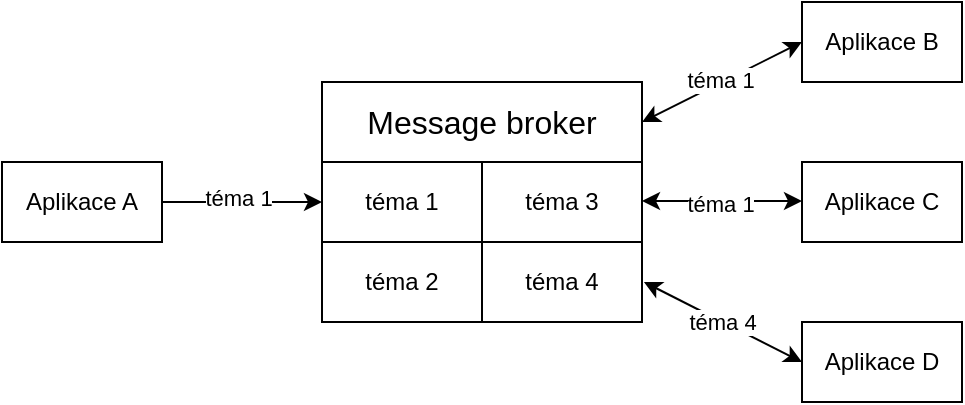 <mxfile version="14.4.3" type="github">
  <diagram id="Nb7U3mbtbcJnI9VTHwW9" name="Page-1">
    <mxGraphModel dx="2066" dy="1185" grid="1" gridSize="10" guides="1" tooltips="1" connect="1" arrows="1" fold="1" page="1" pageScale="1" pageWidth="827" pageHeight="1169" math="0" shadow="0">
      <root>
        <mxCell id="0" />
        <mxCell id="1" parent="0" />
        <mxCell id="sgqfJlQt-DCgGW_uSZip-1" value="&lt;font style=&quot;font-size: 16px&quot;&gt;Message&amp;nbsp;broker&lt;/font&gt;" style="rounded=0;whiteSpace=wrap;html=1;" vertex="1" parent="1">
          <mxGeometry x="240" y="200" width="160" height="40" as="geometry" />
        </mxCell>
        <mxCell id="sgqfJlQt-DCgGW_uSZip-3" value="Aplikace A" style="rounded=0;whiteSpace=wrap;html=1;" vertex="1" parent="1">
          <mxGeometry x="80" y="240" width="80" height="40" as="geometry" />
        </mxCell>
        <mxCell id="sgqfJlQt-DCgGW_uSZip-5" value="Aplikace B" style="rounded=0;whiteSpace=wrap;html=1;" vertex="1" parent="1">
          <mxGeometry x="480" y="160" width="80" height="40" as="geometry" />
        </mxCell>
        <mxCell id="sgqfJlQt-DCgGW_uSZip-6" value="Aplikace C" style="rounded=0;whiteSpace=wrap;html=1;" vertex="1" parent="1">
          <mxGeometry x="480" y="240" width="80" height="40" as="geometry" />
        </mxCell>
        <mxCell id="sgqfJlQt-DCgGW_uSZip-7" value="Aplikace D" style="rounded=0;whiteSpace=wrap;html=1;" vertex="1" parent="1">
          <mxGeometry x="480" y="320" width="80" height="40" as="geometry" />
        </mxCell>
        <mxCell id="sgqfJlQt-DCgGW_uSZip-11" value="" style="endArrow=classic;startArrow=classic;html=1;entryX=-0.008;entryY=0.167;entryDx=0;entryDy=0;entryPerimeter=0;" edge="1" parent="1">
          <mxGeometry width="50" height="50" relative="1" as="geometry">
            <mxPoint x="400.96" y="300" as="sourcePoint" />
            <mxPoint x="480" y="340.04" as="targetPoint" />
          </mxGeometry>
        </mxCell>
        <mxCell id="sgqfJlQt-DCgGW_uSZip-23" value="téma 4" style="edgeLabel;html=1;align=center;verticalAlign=middle;resizable=0;points=[];" vertex="1" connectable="0" parent="sgqfJlQt-DCgGW_uSZip-11">
          <mxGeometry x="0.192" y="2" relative="1" as="geometry">
            <mxPoint x="-9.14" y="-2.17" as="offset" />
          </mxGeometry>
        </mxCell>
        <mxCell id="sgqfJlQt-DCgGW_uSZip-12" value="" style="endArrow=classic;startArrow=classic;html=1;entryX=0;entryY=0.5;entryDx=0;entryDy=0;exitX=1;exitY=0.5;exitDx=0;exitDy=0;" edge="1" parent="1">
          <mxGeometry width="50" height="50" relative="1" as="geometry">
            <mxPoint x="400" y="220" as="sourcePoint" />
            <mxPoint x="480" y="180" as="targetPoint" />
          </mxGeometry>
        </mxCell>
        <mxCell id="sgqfJlQt-DCgGW_uSZip-21" value="téma 1" style="edgeLabel;html=1;align=center;verticalAlign=middle;resizable=0;points=[];" vertex="1" connectable="0" parent="sgqfJlQt-DCgGW_uSZip-12">
          <mxGeometry y="2" relative="1" as="geometry">
            <mxPoint as="offset" />
          </mxGeometry>
        </mxCell>
        <mxCell id="sgqfJlQt-DCgGW_uSZip-13" value="" style="endArrow=classic;startArrow=classic;html=1;entryX=0;entryY=0.5;entryDx=0;entryDy=0;" edge="1" parent="1">
          <mxGeometry width="50" height="50" relative="1" as="geometry">
            <mxPoint x="400" y="259.5" as="sourcePoint" />
            <mxPoint x="480" y="259.5" as="targetPoint" />
          </mxGeometry>
        </mxCell>
        <mxCell id="sgqfJlQt-DCgGW_uSZip-22" value="téma 1" style="edgeLabel;html=1;align=center;verticalAlign=middle;resizable=0;points=[];" vertex="1" connectable="0" parent="sgqfJlQt-DCgGW_uSZip-13">
          <mxGeometry x="-0.025" relative="1" as="geometry">
            <mxPoint y="1" as="offset" />
          </mxGeometry>
        </mxCell>
        <mxCell id="sgqfJlQt-DCgGW_uSZip-14" value="" style="endArrow=classic;html=1;entryX=0;entryY=0.5;entryDx=0;entryDy=0;" edge="1" parent="1" target="sgqfJlQt-DCgGW_uSZip-16">
          <mxGeometry width="50" height="50" relative="1" as="geometry">
            <mxPoint x="160" y="260" as="sourcePoint" />
            <mxPoint x="210" y="210" as="targetPoint" />
          </mxGeometry>
        </mxCell>
        <mxCell id="sgqfJlQt-DCgGW_uSZip-20" value="téma 1" style="edgeLabel;html=1;align=center;verticalAlign=middle;resizable=0;points=[];" vertex="1" connectable="0" parent="sgqfJlQt-DCgGW_uSZip-14">
          <mxGeometry x="-0.05" y="2" relative="1" as="geometry">
            <mxPoint as="offset" />
          </mxGeometry>
        </mxCell>
        <mxCell id="sgqfJlQt-DCgGW_uSZip-15" value="" style="rounded=0;whiteSpace=wrap;html=1;" vertex="1" parent="1">
          <mxGeometry x="240" y="240" width="160" height="80" as="geometry" />
        </mxCell>
        <mxCell id="sgqfJlQt-DCgGW_uSZip-16" value="téma 1" style="rounded=0;whiteSpace=wrap;html=1;" vertex="1" parent="1">
          <mxGeometry x="240" y="240" width="80" height="40" as="geometry" />
        </mxCell>
        <mxCell id="sgqfJlQt-DCgGW_uSZip-17" value="téma 3" style="rounded=0;whiteSpace=wrap;html=1;" vertex="1" parent="1">
          <mxGeometry x="320" y="240" width="80" height="40" as="geometry" />
        </mxCell>
        <mxCell id="sgqfJlQt-DCgGW_uSZip-18" value="téma 4" style="rounded=0;whiteSpace=wrap;html=1;" vertex="1" parent="1">
          <mxGeometry x="320" y="280" width="80" height="40" as="geometry" />
        </mxCell>
        <mxCell id="sgqfJlQt-DCgGW_uSZip-19" value="téma 2" style="rounded=0;whiteSpace=wrap;html=1;" vertex="1" parent="1">
          <mxGeometry x="240" y="280" width="80" height="40" as="geometry" />
        </mxCell>
      </root>
    </mxGraphModel>
  </diagram>
</mxfile>
